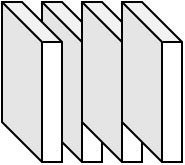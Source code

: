 <mxfile version="20.4.1" type="github">
  <diagram id="BxM8fhzbEzZnqFSYvFV6" name="第 1 页">
    <mxGraphModel dx="782" dy="433" grid="1" gridSize="10" guides="1" tooltips="1" connect="1" arrows="1" fold="1" page="1" pageScale="1" pageWidth="827" pageHeight="1169" math="0" shadow="0">
      <root>
        <mxCell id="0" />
        <mxCell id="1" parent="0" />
        <mxCell id="t8DhT924ITKJdWDIOClE-1" value="" style="shape=cube;whiteSpace=wrap;html=1;boundedLbl=1;backgroundOutline=1;darkOpacity=0.05;darkOpacity2=0.1;" vertex="1" parent="1">
          <mxGeometry x="90" y="100" width="30" height="80" as="geometry" />
        </mxCell>
        <mxCell id="t8DhT924ITKJdWDIOClE-2" value="" style="shape=cube;whiteSpace=wrap;html=1;boundedLbl=1;backgroundOutline=1;darkOpacity=0.05;darkOpacity2=0.1;" vertex="1" parent="1">
          <mxGeometry x="70" y="100" width="30" height="80" as="geometry" />
        </mxCell>
        <mxCell id="t8DhT924ITKJdWDIOClE-3" value="" style="shape=cube;whiteSpace=wrap;html=1;boundedLbl=1;backgroundOutline=1;darkOpacity=0.05;darkOpacity2=0.1;" vertex="1" parent="1">
          <mxGeometry x="110" y="100" width="30" height="80" as="geometry" />
        </mxCell>
        <mxCell id="t8DhT924ITKJdWDIOClE-4" value="" style="shape=cube;whiteSpace=wrap;html=1;boundedLbl=1;backgroundOutline=1;darkOpacity=0.05;darkOpacity2=0.1;" vertex="1" parent="1">
          <mxGeometry x="130" y="100" width="30" height="80" as="geometry" />
        </mxCell>
      </root>
    </mxGraphModel>
  </diagram>
</mxfile>
